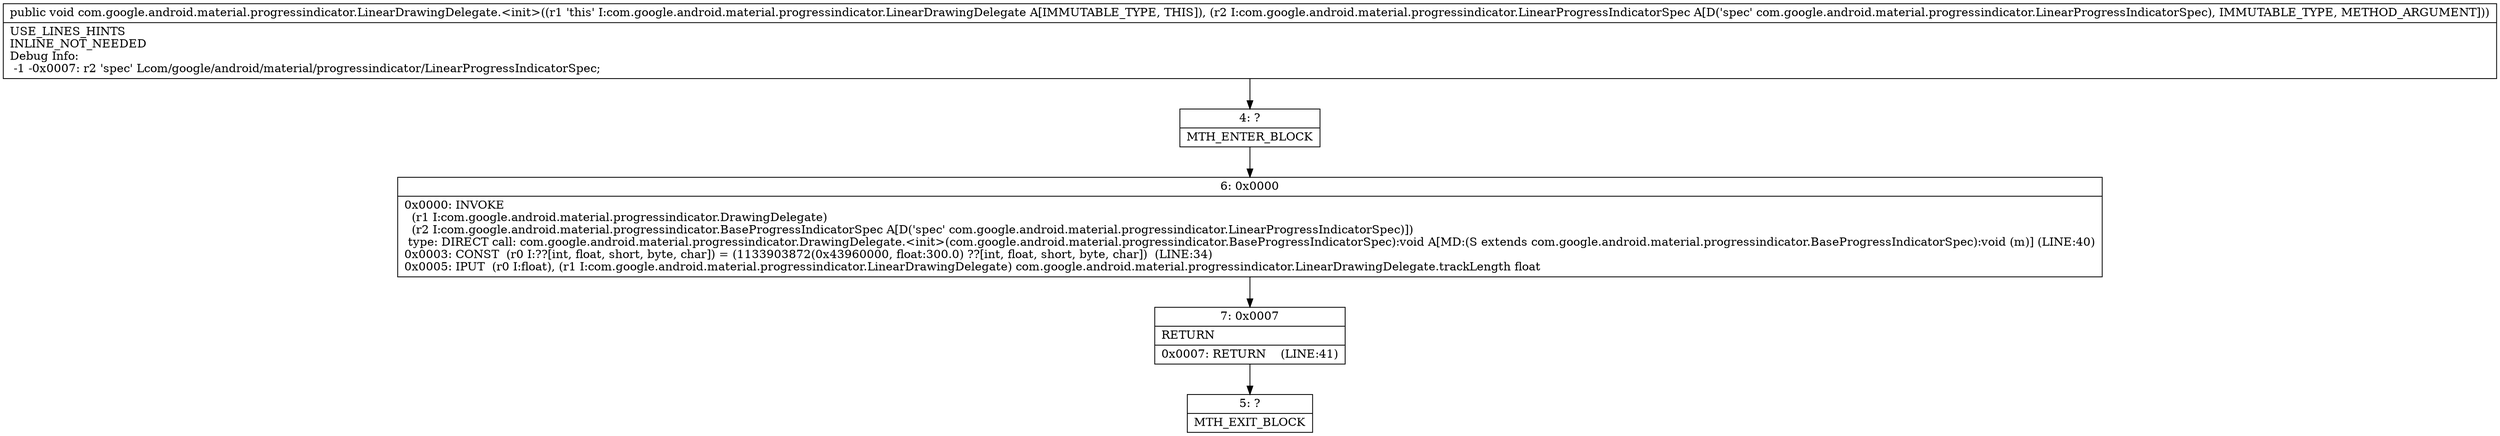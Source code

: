 digraph "CFG forcom.google.android.material.progressindicator.LinearDrawingDelegate.\<init\>(Lcom\/google\/android\/material\/progressindicator\/LinearProgressIndicatorSpec;)V" {
Node_4 [shape=record,label="{4\:\ ?|MTH_ENTER_BLOCK\l}"];
Node_6 [shape=record,label="{6\:\ 0x0000|0x0000: INVOKE  \l  (r1 I:com.google.android.material.progressindicator.DrawingDelegate)\l  (r2 I:com.google.android.material.progressindicator.BaseProgressIndicatorSpec A[D('spec' com.google.android.material.progressindicator.LinearProgressIndicatorSpec)])\l type: DIRECT call: com.google.android.material.progressindicator.DrawingDelegate.\<init\>(com.google.android.material.progressindicator.BaseProgressIndicatorSpec):void A[MD:(S extends com.google.android.material.progressindicator.BaseProgressIndicatorSpec):void (m)] (LINE:40)\l0x0003: CONST  (r0 I:??[int, float, short, byte, char]) = (1133903872(0x43960000, float:300.0) ??[int, float, short, byte, char])  (LINE:34)\l0x0005: IPUT  (r0 I:float), (r1 I:com.google.android.material.progressindicator.LinearDrawingDelegate) com.google.android.material.progressindicator.LinearDrawingDelegate.trackLength float \l}"];
Node_7 [shape=record,label="{7\:\ 0x0007|RETURN\l|0x0007: RETURN    (LINE:41)\l}"];
Node_5 [shape=record,label="{5\:\ ?|MTH_EXIT_BLOCK\l}"];
MethodNode[shape=record,label="{public void com.google.android.material.progressindicator.LinearDrawingDelegate.\<init\>((r1 'this' I:com.google.android.material.progressindicator.LinearDrawingDelegate A[IMMUTABLE_TYPE, THIS]), (r2 I:com.google.android.material.progressindicator.LinearProgressIndicatorSpec A[D('spec' com.google.android.material.progressindicator.LinearProgressIndicatorSpec), IMMUTABLE_TYPE, METHOD_ARGUMENT]))  | USE_LINES_HINTS\lINLINE_NOT_NEEDED\lDebug Info:\l  \-1 \-0x0007: r2 'spec' Lcom\/google\/android\/material\/progressindicator\/LinearProgressIndicatorSpec;\l}"];
MethodNode -> Node_4;Node_4 -> Node_6;
Node_6 -> Node_7;
Node_7 -> Node_5;
}

